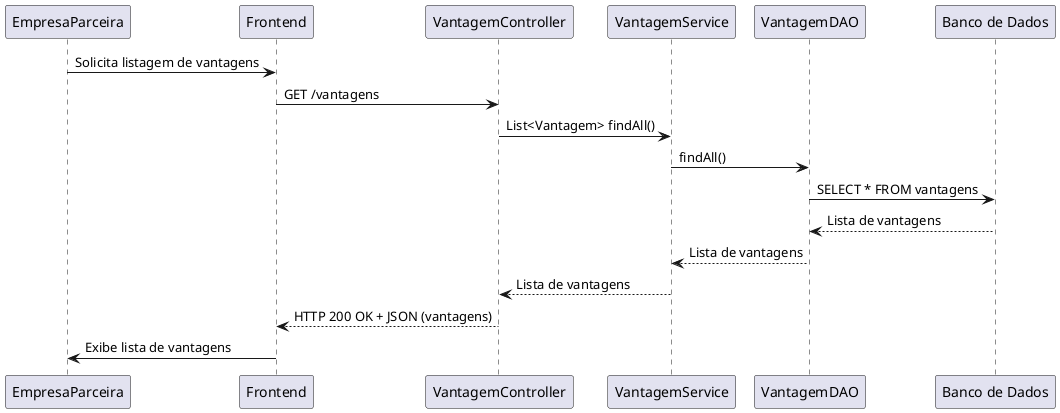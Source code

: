 @startuml listar vantagens
participant EmpresaParceira as Empresa
participant "Frontend" as Front
participant "VantagemController" as Controller
participant "VantagemService" as Service
participant "VantagemDAO" as DAO
participant "Banco de Dados" as DB

Empresa -> Front : Solicita listagem de vantagens
Front -> Controller : GET /vantagens
Controller -> Service : List<Vantagem> findAll()
Service -> DAO : findAll()
DAO -> DB : SELECT * FROM vantagens
DB --> DAO : Lista de vantagens
DAO --> Service : Lista de vantagens
Service --> Controller : Lista de vantagens
Controller --> Front : HTTP 200 OK + JSON (vantagens)
Front -> Empresa : Exibe lista de vantagens

@enduml